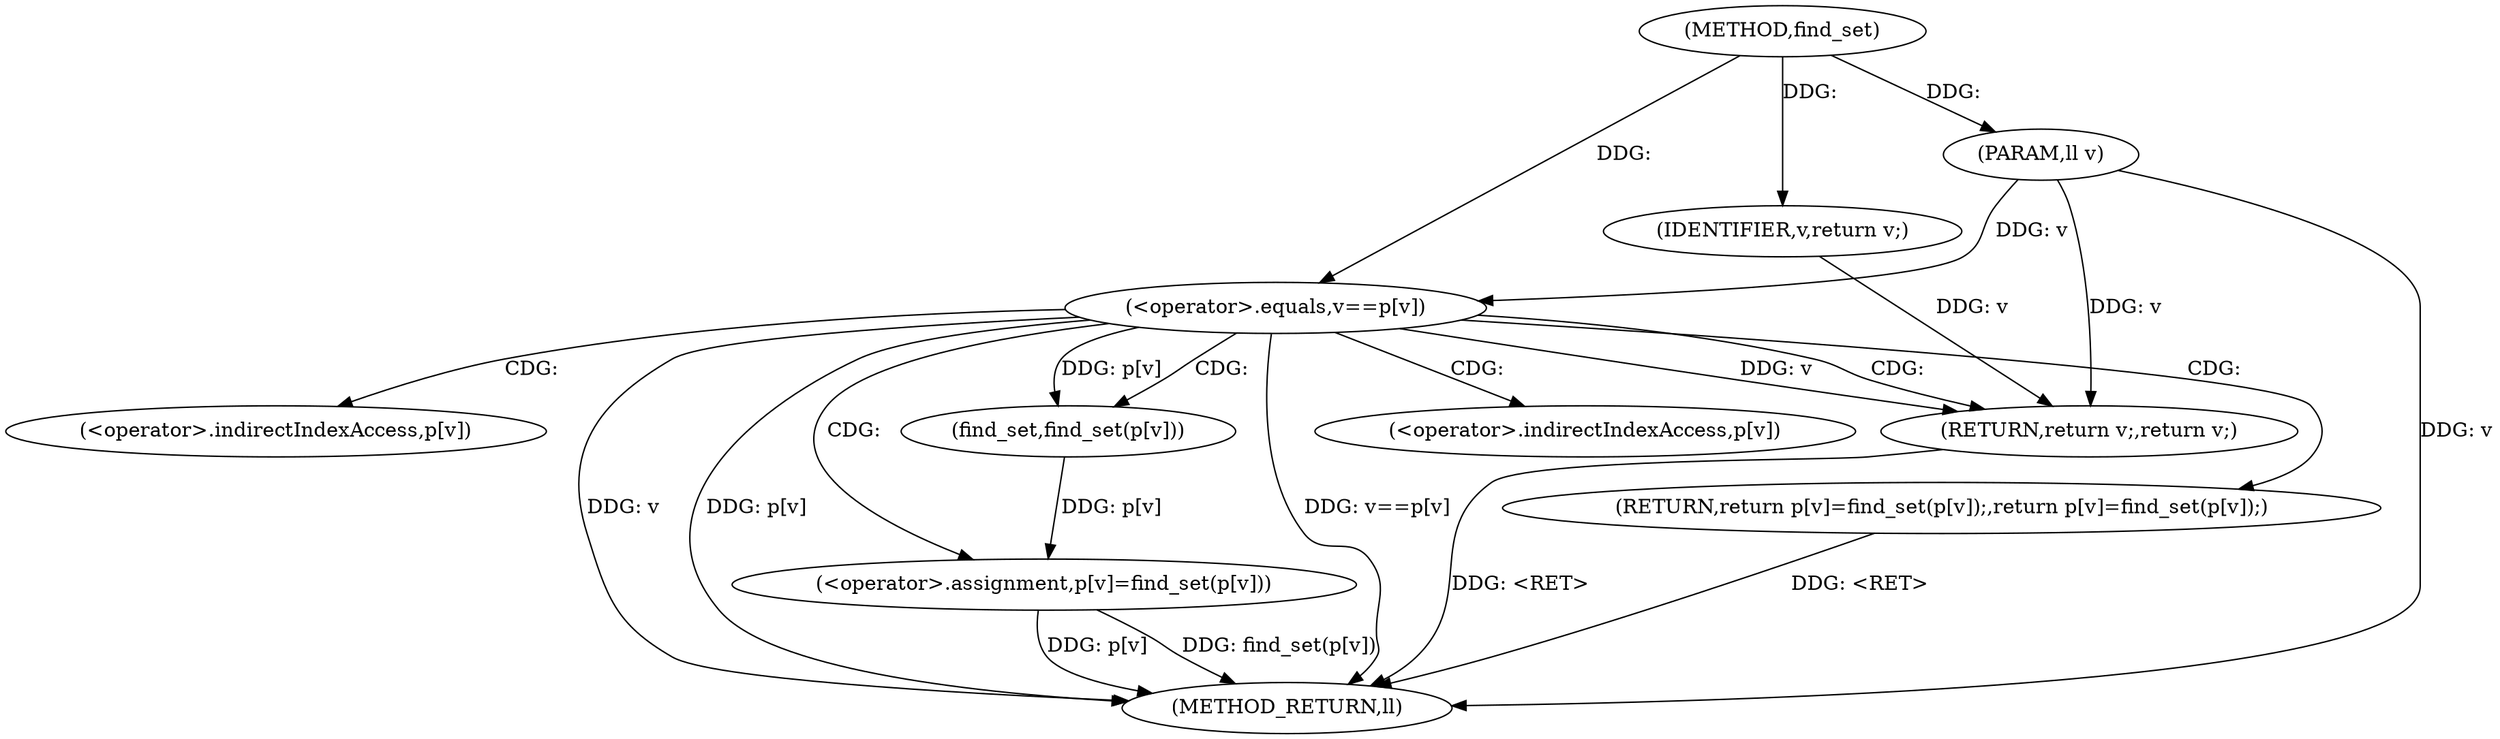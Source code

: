 digraph "find_set" {  
"1000105" [label = "(METHOD,find_set)" ]
"1000126" [label = "(METHOD_RETURN,ll)" ]
"1000106" [label = "(PARAM,ll v)" ]
"1000117" [label = "(RETURN,return p[v]=find_set(p[v]);,return p[v]=find_set(p[v]);)" ]
"1000109" [label = "(<operator>.equals,v==p[v])" ]
"1000118" [label = "(<operator>.assignment,p[v]=find_set(p[v]))" ]
"1000115" [label = "(RETURN,return v;,return v;)" ]
"1000116" [label = "(IDENTIFIER,v,return v;)" ]
"1000122" [label = "(find_set,find_set(p[v]))" ]
"1000119" [label = "(<operator>.indirectIndexAccess,p[v])" ]
"1000123" [label = "(<operator>.indirectIndexAccess,p[v])" ]
  "1000115" -> "1000126"  [ label = "DDG: <RET>"] 
  "1000117" -> "1000126"  [ label = "DDG: <RET>"] 
  "1000106" -> "1000126"  [ label = "DDG: v"] 
  "1000109" -> "1000126"  [ label = "DDG: v"] 
  "1000109" -> "1000126"  [ label = "DDG: p[v]"] 
  "1000109" -> "1000126"  [ label = "DDG: v==p[v]"] 
  "1000118" -> "1000126"  [ label = "DDG: p[v]"] 
  "1000118" -> "1000126"  [ label = "DDG: find_set(p[v])"] 
  "1000105" -> "1000106"  [ label = "DDG: "] 
  "1000122" -> "1000118"  [ label = "DDG: p[v]"] 
  "1000106" -> "1000109"  [ label = "DDG: v"] 
  "1000105" -> "1000109"  [ label = "DDG: "] 
  "1000116" -> "1000115"  [ label = "DDG: v"] 
  "1000109" -> "1000115"  [ label = "DDG: v"] 
  "1000106" -> "1000115"  [ label = "DDG: v"] 
  "1000105" -> "1000116"  [ label = "DDG: "] 
  "1000109" -> "1000122"  [ label = "DDG: p[v]"] 
  "1000109" -> "1000115"  [ label = "CDG: "] 
  "1000109" -> "1000117"  [ label = "CDG: "] 
  "1000109" -> "1000123"  [ label = "CDG: "] 
  "1000109" -> "1000118"  [ label = "CDG: "] 
  "1000109" -> "1000119"  [ label = "CDG: "] 
  "1000109" -> "1000122"  [ label = "CDG: "] 
}
